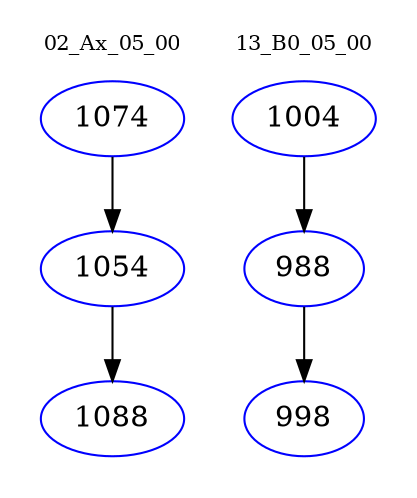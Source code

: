 digraph{
subgraph cluster_0 {
color = white
label = "02_Ax_05_00";
fontsize=10;
T0_1074 [label="1074", color="blue"]
T0_1074 -> T0_1054 [color="black"]
T0_1054 [label="1054", color="blue"]
T0_1054 -> T0_1088 [color="black"]
T0_1088 [label="1088", color="blue"]
}
subgraph cluster_1 {
color = white
label = "13_B0_05_00";
fontsize=10;
T1_1004 [label="1004", color="blue"]
T1_1004 -> T1_988 [color="black"]
T1_988 [label="988", color="blue"]
T1_988 -> T1_998 [color="black"]
T1_998 [label="998", color="blue"]
}
}
